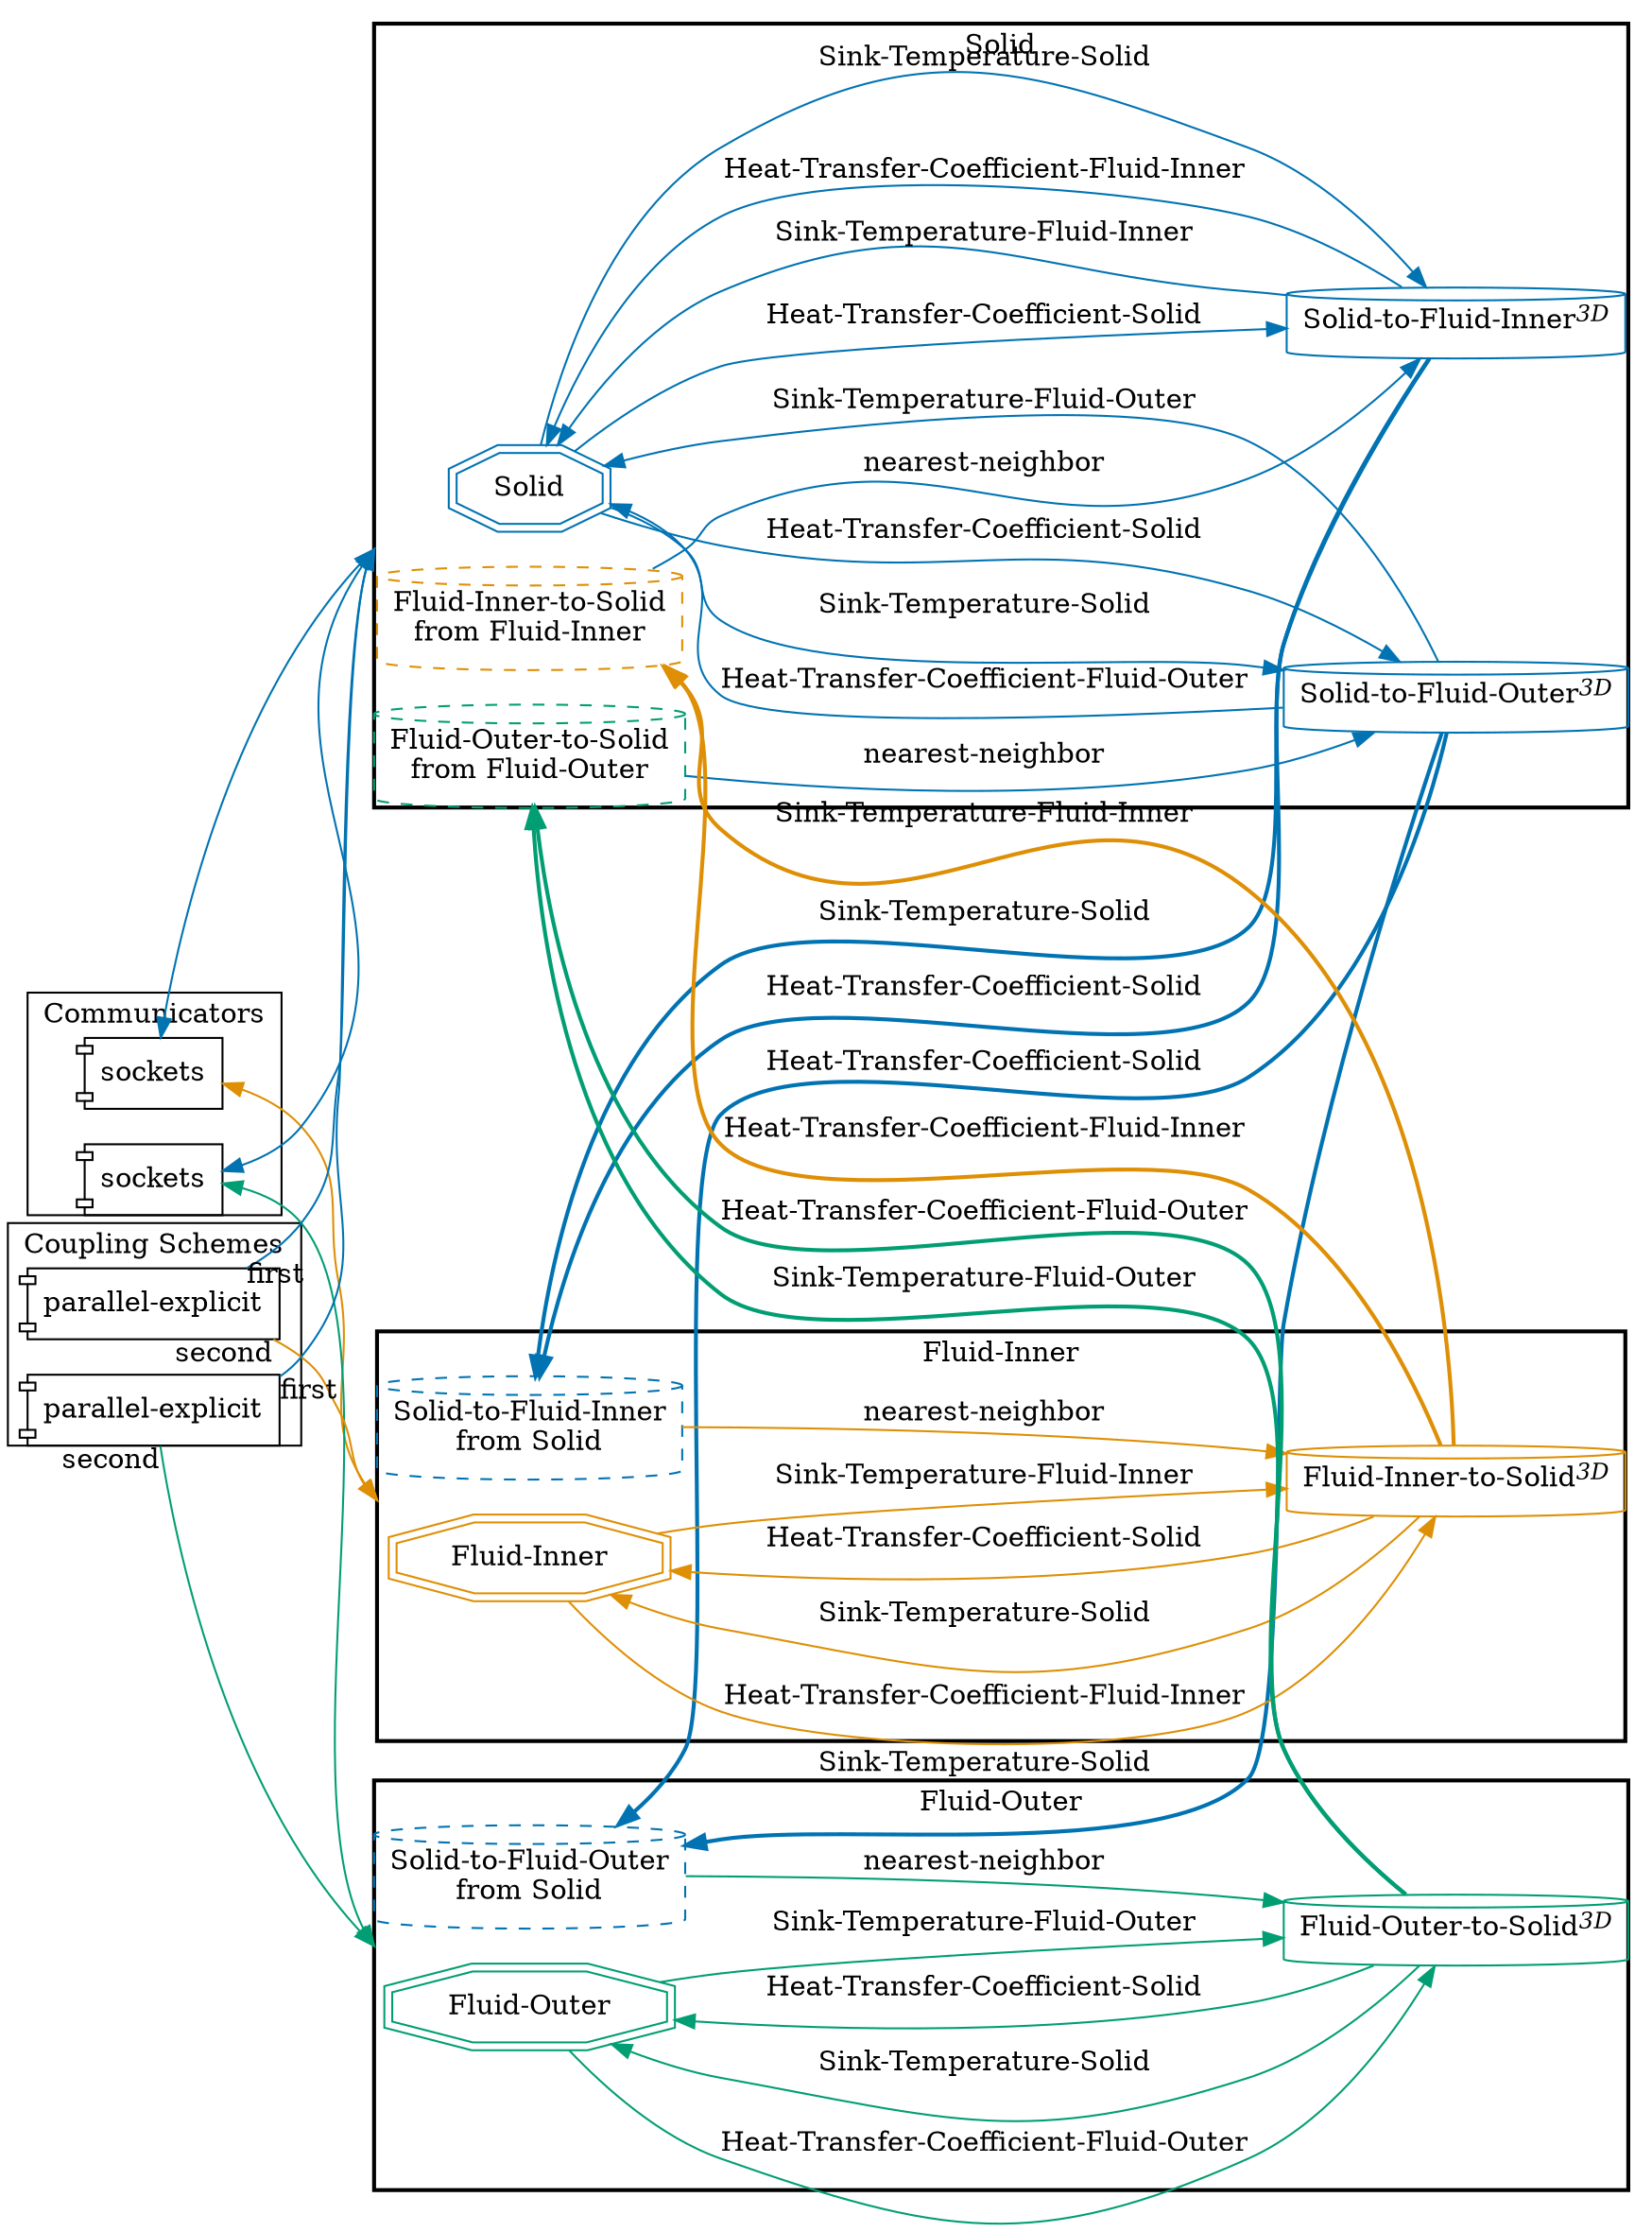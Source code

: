 digraph G {
compound=True;
layout=dot;
margin=0;
overlap=scale;
rankdir=LR;
splines=true;
subgraph cluster_m2n {
label="Communicators";
"m2n-Solid-Fluid-Inner" [label="sockets", shape=component];
"m2n-Solid-Fluid-Outer" [label="sockets", shape=component];
}

subgraph cluster_cpl {
label="Coupling Schemes";
"cpl-Solid-Fluid-Inner" [label="parallel-explicit", shape=component];
"cpl-Solid-Fluid-Outer" [label="parallel-explicit", shape=component];
}

subgraph cluster_Solid {
label="Solid";
style=bold;
"Solid" [color="#0173B2", shape=doubleoctagon];
"Solid-Solid-to-Fluid-Inner" [color="#0173B2", label=<Solid-to-Fluid-Inner<SUP><I>3D</I></SUP>>, shape=cylinder];
"Solid-Solid-to-Fluid-Outer" [color="#0173B2", label=<Solid-to-Fluid-Outer<SUP><I>3D</I></SUP>>, shape=cylinder];
"Solid-Fluid-Inner-to-Solid" [color="#DE8F05", label="Fluid-Inner-to-Solid
from Fluid-Inner", shape=cylinder, style=dashed];
"Solid-Fluid-Outer-to-Solid" [color="#029E73", label="Fluid-Outer-to-Solid
from Fluid-Outer", shape=cylinder, style=dashed];
"Solid-Solid-to-Fluid-Inner" -> "Solid"  [color="#0173B2", label="Sink-Temperature-Fluid-Inner", tooltip=scalar];
"Solid-Solid-to-Fluid-Inner" -> "Solid"  [color="#0173B2", label="Heat-Transfer-Coefficient-Fluid-Inner", tooltip=scalar];
"Solid-Solid-to-Fluid-Outer" -> "Solid"  [color="#0173B2", label="Sink-Temperature-Fluid-Outer", tooltip=scalar];
"Solid-Solid-to-Fluid-Outer" -> "Solid"  [color="#0173B2", label="Heat-Transfer-Coefficient-Fluid-Outer", tooltip=scalar];
"Solid" -> "Solid-Solid-to-Fluid-Inner"  [color="#0173B2", label="Sink-Temperature-Solid", tooltip=scalar];
"Solid" -> "Solid-Solid-to-Fluid-Inner"  [color="#0173B2", label="Heat-Transfer-Coefficient-Solid", tooltip=scalar];
"Solid" -> "Solid-Solid-to-Fluid-Outer"  [color="#0173B2", label="Sink-Temperature-Solid", tooltip=scalar];
"Solid" -> "Solid-Solid-to-Fluid-Outer"  [color="#0173B2", label="Heat-Transfer-Coefficient-Solid", tooltip=scalar];
"Solid-Fluid-Inner-to-Solid" -> "Solid-Solid-to-Fluid-Inner"  [color="#0173B2", label="nearest-neighbor"];
"Solid-Fluid-Outer-to-Solid" -> "Solid-Solid-to-Fluid-Outer"  [color="#0173B2", label="nearest-neighbor"];
}

subgraph "cluster_Fluid-Inner" {
label="Fluid-Inner";
style=bold;
"Fluid-Inner" [color="#DE8F05", shape=doubleoctagon];
"Fluid-Inner-Fluid-Inner-to-Solid" [color="#DE8F05", label=<Fluid-Inner-to-Solid<SUP><I>3D</I></SUP>>, shape=cylinder];
"Fluid-Inner-Solid-to-Fluid-Inner" [color="#0173B2", label="Solid-to-Fluid-Inner
from Solid", shape=cylinder, style=dashed];
"Fluid-Inner-Fluid-Inner-to-Solid" -> "Fluid-Inner"  [color="#DE8F05", label="Sink-Temperature-Solid", tooltip=scalar];
"Fluid-Inner-Fluid-Inner-to-Solid" -> "Fluid-Inner"  [color="#DE8F05", label="Heat-Transfer-Coefficient-Solid", tooltip=scalar];
"Fluid-Inner" -> "Fluid-Inner-Fluid-Inner-to-Solid"  [color="#DE8F05", label="Sink-Temperature-Fluid-Inner", tooltip=scalar];
"Fluid-Inner" -> "Fluid-Inner-Fluid-Inner-to-Solid"  [color="#DE8F05", label="Heat-Transfer-Coefficient-Fluid-Inner", tooltip=scalar];
"Fluid-Inner-Solid-to-Fluid-Inner" -> "Fluid-Inner-Fluid-Inner-to-Solid"  [color="#DE8F05", label="nearest-neighbor"];
}

subgraph "cluster_Fluid-Outer" {
label="Fluid-Outer";
style=bold;
"Fluid-Outer" [color="#029E73", shape=doubleoctagon];
"Fluid-Outer-Fluid-Outer-to-Solid" [color="#029E73", label=<Fluid-Outer-to-Solid<SUP><I>3D</I></SUP>>, shape=cylinder];
"Fluid-Outer-Solid-to-Fluid-Outer" [color="#0173B2", label="Solid-to-Fluid-Outer
from Solid", shape=cylinder, style=dashed];
"Fluid-Outer-Fluid-Outer-to-Solid" -> "Fluid-Outer"  [color="#029E73", label="Sink-Temperature-Solid", tooltip=scalar];
"Fluid-Outer-Fluid-Outer-to-Solid" -> "Fluid-Outer"  [color="#029E73", label="Heat-Transfer-Coefficient-Solid", tooltip=scalar];
"Fluid-Outer" -> "Fluid-Outer-Fluid-Outer-to-Solid"  [color="#029E73", label="Sink-Temperature-Fluid-Outer", tooltip=scalar];
"Fluid-Outer" -> "Fluid-Outer-Fluid-Outer-to-Solid"  [color="#029E73", label="Heat-Transfer-Coefficient-Fluid-Outer", tooltip=scalar];
"Fluid-Outer-Solid-to-Fluid-Outer" -> "Fluid-Outer-Fluid-Outer-to-Solid"  [color="#029E73", label="nearest-neighbor"];
}

"m2n-Solid-Fluid-Inner" -> "Solid"  [color="#0173B2", dir=both, lhead=cluster_Solid];
"m2n-Solid-Fluid-Inner" -> "Fluid-Inner"  [color="#DE8F05", dir=both, lhead="cluster_Fluid-Inner"];
"cpl-Solid-Fluid-Inner" -> "Solid"  [color="#0173B2", lhead=cluster_Solid, taillabel="first"];
"cpl-Solid-Fluid-Inner" -> "Fluid-Inner"  [color="#DE8F05", lhead="cluster_Fluid-Inner", taillabel="second"];
"Solid-Solid-to-Fluid-Inner" -> "Fluid-Inner-Solid-to-Fluid-Inner"  [color="#0173B2", label="Sink-Temperature-Solid", style=bold, tooltip="scalar initialized"];
"Solid-Solid-to-Fluid-Inner" -> "Fluid-Inner-Solid-to-Fluid-Inner"  [color="#0173B2", label="Heat-Transfer-Coefficient-Solid", style=bold, tooltip="scalar initialized"];
"Fluid-Inner-Fluid-Inner-to-Solid" -> "Solid-Fluid-Inner-to-Solid"  [color="#DE8F05", label="Sink-Temperature-Fluid-Inner", style=bold, tooltip="scalar initialized"];
"Fluid-Inner-Fluid-Inner-to-Solid" -> "Solid-Fluid-Inner-to-Solid"  [color="#DE8F05", label="Heat-Transfer-Coefficient-Fluid-Inner", style=bold, tooltip="scalar initialized"];
"m2n-Solid-Fluid-Outer" -> "Solid"  [color="#0173B2", dir=both, lhead=cluster_Solid];
"m2n-Solid-Fluid-Outer" -> "Fluid-Outer"  [color="#029E73", dir=both, lhead="cluster_Fluid-Outer"];
"cpl-Solid-Fluid-Outer" -> "Solid"  [color="#0173B2", lhead=cluster_Solid, taillabel="first"];
"cpl-Solid-Fluid-Outer" -> "Fluid-Outer"  [color="#029E73", lhead="cluster_Fluid-Outer", taillabel="second"];
"Solid-Solid-to-Fluid-Outer" -> "Fluid-Outer-Solid-to-Fluid-Outer"  [color="#0173B2", label="Sink-Temperature-Solid", style=bold, tooltip="scalar initialized"];
"Solid-Solid-to-Fluid-Outer" -> "Fluid-Outer-Solid-to-Fluid-Outer"  [color="#0173B2", label="Heat-Transfer-Coefficient-Solid", style=bold, tooltip="scalar initialized"];
"Fluid-Outer-Fluid-Outer-to-Solid" -> "Solid-Fluid-Outer-to-Solid"  [color="#029E73", label="Sink-Temperature-Fluid-Outer", style=bold, tooltip="scalar initialized"];
"Fluid-Outer-Fluid-Outer-to-Solid" -> "Solid-Fluid-Outer-to-Solid"  [color="#029E73", label="Heat-Transfer-Coefficient-Fluid-Outer", style=bold, tooltip="scalar initialized"];
}
